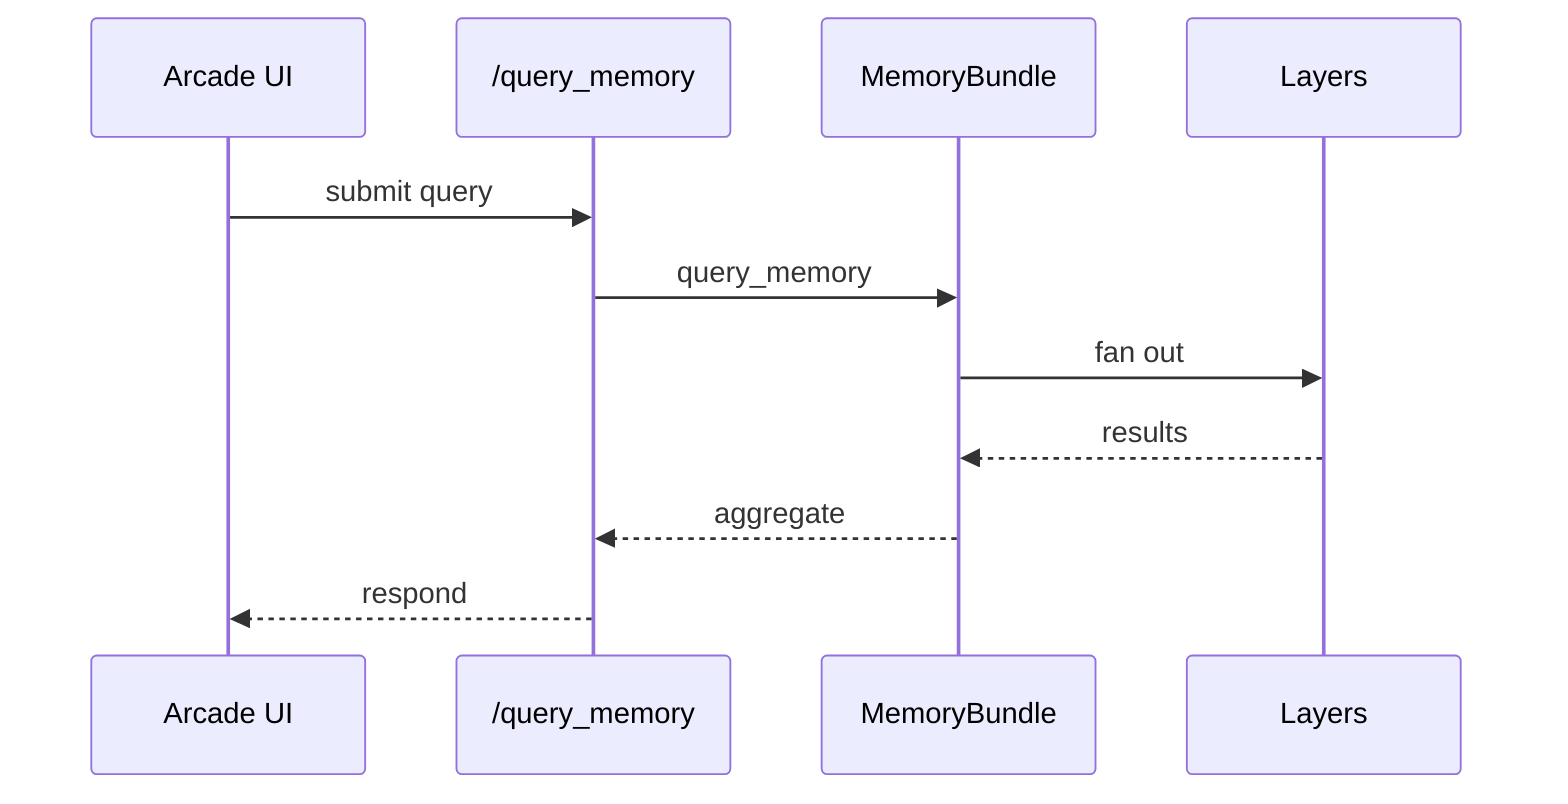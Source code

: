 %% Operator query sequence diagram
%% Version: v1.0.0
%% Last updated: 2025-09-05
sequenceDiagram
    participant UI as Arcade UI
    participant API as /query_memory
    participant MB as MemoryBundle
    participant L as Layers

    UI->>API: submit query
    API->>MB: query_memory
    MB->>L: fan out
    L-->>MB: results
    MB-->>API: aggregate
    API-->>UI: respond